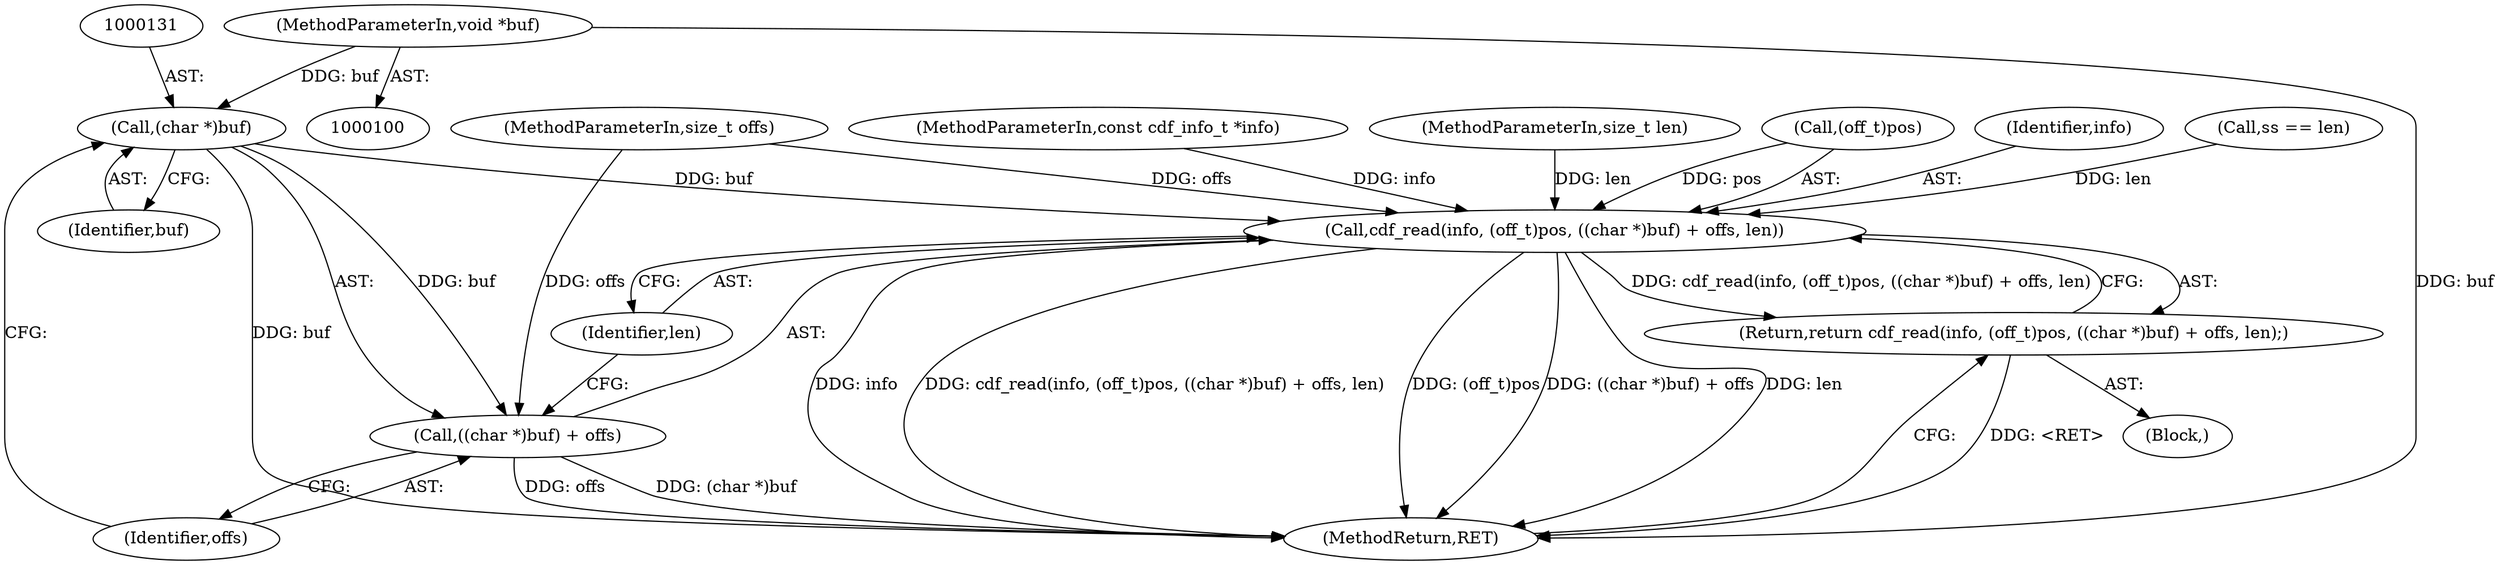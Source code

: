 digraph "0_file_1859fdb4e67c49c463c4e0078054335cd46ba295_0@pointer" {
"1000130" [label="(Call,(char *)buf)"];
"1000102" [label="(MethodParameterIn,void *buf)"];
"1000124" [label="(Call,cdf_read(info, (off_t)pos, ((char *)buf) + offs, len))"];
"1000123" [label="(Return,return cdf_read(info, (off_t)pos, ((char *)buf) + offs, len);)"];
"1000129" [label="(Call,((char *)buf) + offs)"];
"1000120" [label="(Call,ss == len)"];
"1000107" [label="(Block,)"];
"1000124" [label="(Call,cdf_read(info, (off_t)pos, ((char *)buf) + offs, len))"];
"1000134" [label="(Identifier,len)"];
"1000101" [label="(MethodParameterIn,const cdf_info_t *info)"];
"1000102" [label="(MethodParameterIn,void *buf)"];
"1000132" [label="(Identifier,buf)"];
"1000126" [label="(Call,(off_t)pos)"];
"1000104" [label="(MethodParameterIn,size_t len)"];
"1000103" [label="(MethodParameterIn,size_t offs)"];
"1000135" [label="(MethodReturn,RET)"];
"1000129" [label="(Call,((char *)buf) + offs)"];
"1000125" [label="(Identifier,info)"];
"1000123" [label="(Return,return cdf_read(info, (off_t)pos, ((char *)buf) + offs, len);)"];
"1000133" [label="(Identifier,offs)"];
"1000130" [label="(Call,(char *)buf)"];
"1000130" -> "1000129"  [label="AST: "];
"1000130" -> "1000132"  [label="CFG: "];
"1000131" -> "1000130"  [label="AST: "];
"1000132" -> "1000130"  [label="AST: "];
"1000133" -> "1000130"  [label="CFG: "];
"1000130" -> "1000135"  [label="DDG: buf"];
"1000130" -> "1000124"  [label="DDG: buf"];
"1000130" -> "1000129"  [label="DDG: buf"];
"1000102" -> "1000130"  [label="DDG: buf"];
"1000102" -> "1000100"  [label="AST: "];
"1000102" -> "1000135"  [label="DDG: buf"];
"1000124" -> "1000123"  [label="AST: "];
"1000124" -> "1000134"  [label="CFG: "];
"1000125" -> "1000124"  [label="AST: "];
"1000126" -> "1000124"  [label="AST: "];
"1000129" -> "1000124"  [label="AST: "];
"1000134" -> "1000124"  [label="AST: "];
"1000123" -> "1000124"  [label="CFG: "];
"1000124" -> "1000135"  [label="DDG: info"];
"1000124" -> "1000135"  [label="DDG: cdf_read(info, (off_t)pos, ((char *)buf) + offs, len)"];
"1000124" -> "1000135"  [label="DDG: (off_t)pos"];
"1000124" -> "1000135"  [label="DDG: ((char *)buf) + offs"];
"1000124" -> "1000135"  [label="DDG: len"];
"1000124" -> "1000123"  [label="DDG: cdf_read(info, (off_t)pos, ((char *)buf) + offs, len)"];
"1000101" -> "1000124"  [label="DDG: info"];
"1000126" -> "1000124"  [label="DDG: pos"];
"1000103" -> "1000124"  [label="DDG: offs"];
"1000120" -> "1000124"  [label="DDG: len"];
"1000104" -> "1000124"  [label="DDG: len"];
"1000123" -> "1000107"  [label="AST: "];
"1000135" -> "1000123"  [label="CFG: "];
"1000123" -> "1000135"  [label="DDG: <RET>"];
"1000129" -> "1000133"  [label="CFG: "];
"1000133" -> "1000129"  [label="AST: "];
"1000134" -> "1000129"  [label="CFG: "];
"1000129" -> "1000135"  [label="DDG: (char *)buf"];
"1000129" -> "1000135"  [label="DDG: offs"];
"1000103" -> "1000129"  [label="DDG: offs"];
}
